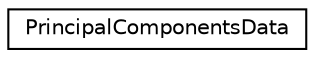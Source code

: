 digraph "Graphical Class Hierarchy"
{
  edge [fontname="Helvetica",fontsize="10",labelfontname="Helvetica",labelfontsize="10"];
  node [fontname="Helvetica",fontsize="10",shape=record];
  rankdir="LR";
  Node1 [label="PrincipalComponentsData",height=0.2,width=0.4,color="black", fillcolor="white", style="filled",URL="$class_principal_components_data.html"];
}
